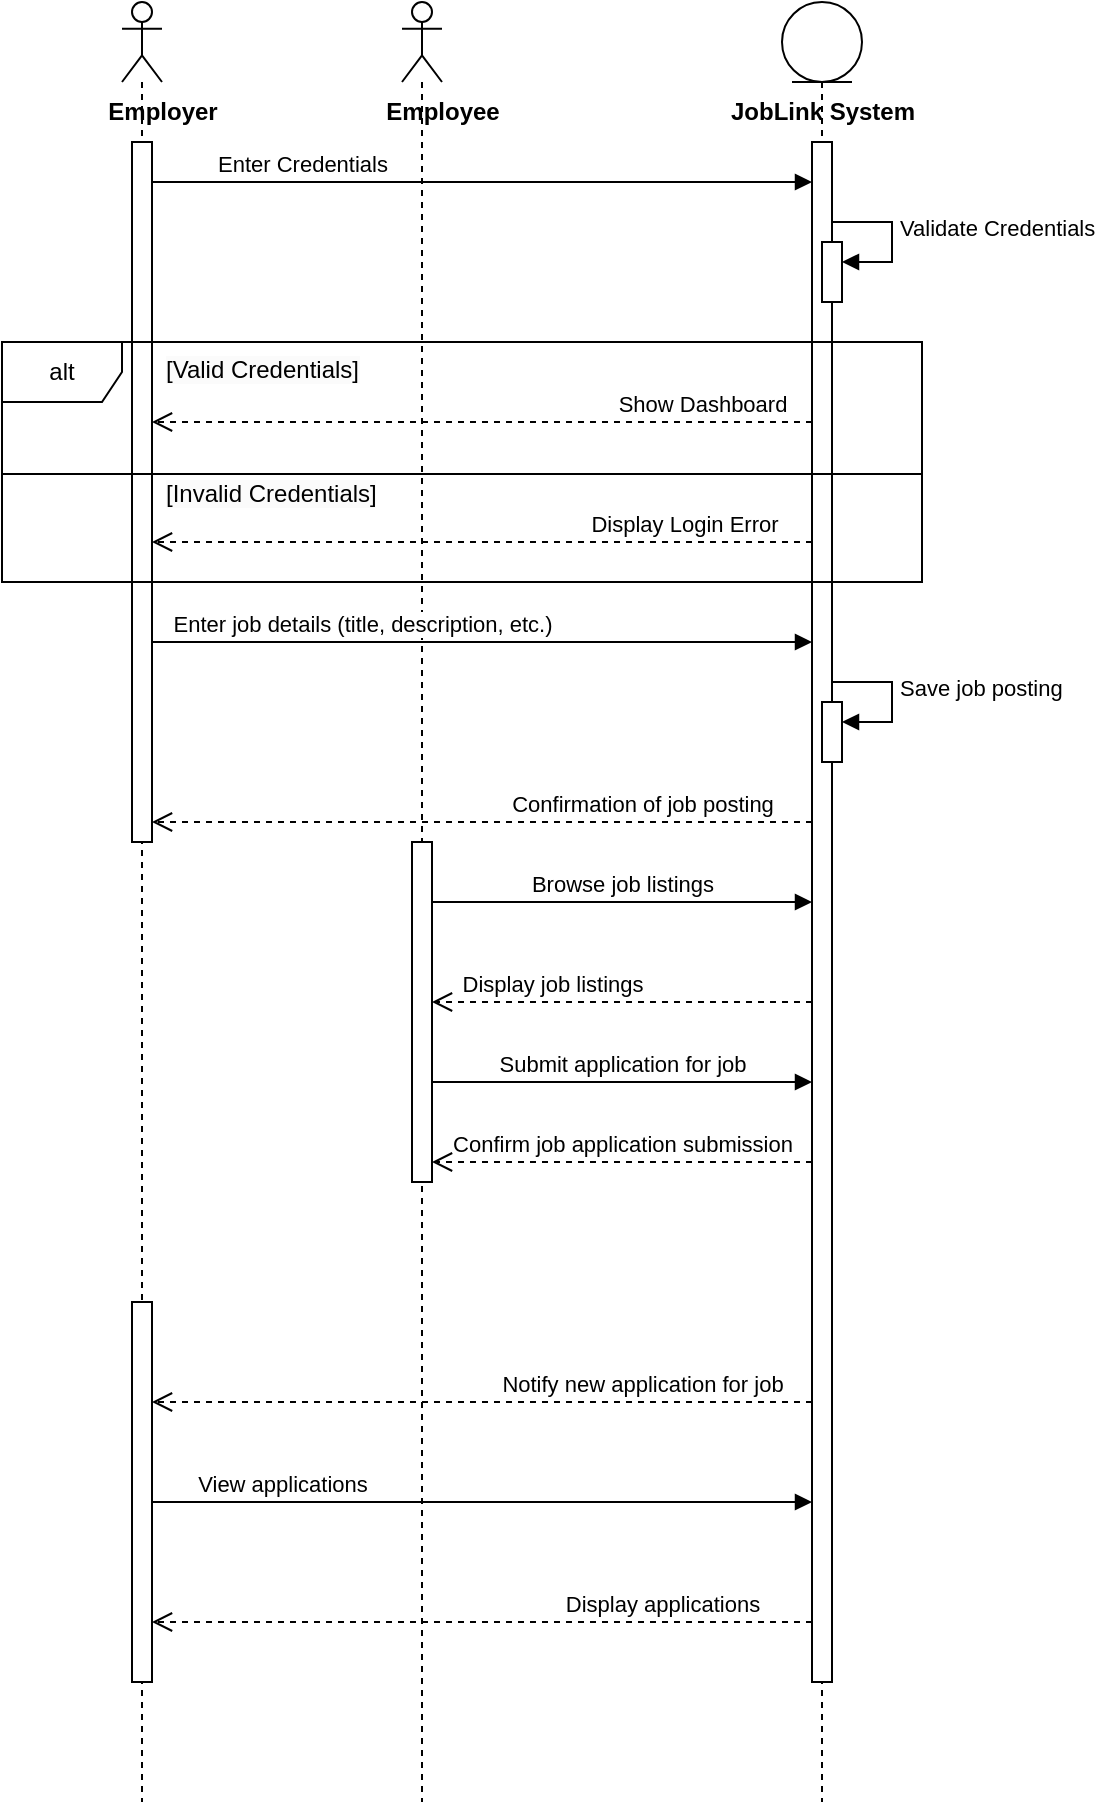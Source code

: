 <mxfile version="24.8.6">
  <diagram name="Page-1" id="NmVQaxJL0Mp2Oc2oiaYt">
    <mxGraphModel grid="1" page="1" gridSize="10" guides="1" tooltips="1" connect="1" arrows="1" fold="1" pageScale="1" pageWidth="850" pageHeight="1100" math="0" shadow="0">
      <root>
        <mxCell id="0" />
        <mxCell id="1" parent="0" />
        <mxCell id="8hy48lgJdGbkzePK42XZ-25" value="" style="shape=umlLifeline;perimeter=lifelinePerimeter;whiteSpace=wrap;html=1;container=1;dropTarget=0;collapsible=0;recursiveResize=0;outlineConnect=0;portConstraint=eastwest;newEdgeStyle={&quot;curved&quot;:0,&quot;rounded&quot;:0};participant=umlActor;size=40;" vertex="1" parent="1">
          <mxGeometry x="240" y="40" width="20" height="900" as="geometry" />
        </mxCell>
        <mxCell id="8hy48lgJdGbkzePK42XZ-37" value="" style="html=1;points=[[0,0,0,0,5],[0,1,0,0,-5],[1,0,0,0,5],[1,1,0,0,-5]];perimeter=orthogonalPerimeter;outlineConnect=0;targetShapes=umlLifeline;portConstraint=eastwest;newEdgeStyle={&quot;curved&quot;:0,&quot;rounded&quot;:0};" vertex="1" parent="8hy48lgJdGbkzePK42XZ-25">
          <mxGeometry x="5" y="420" width="10" height="170" as="geometry" />
        </mxCell>
        <mxCell id="8hy48lgJdGbkzePK42XZ-26" value="" style="shape=umlLifeline;perimeter=lifelinePerimeter;whiteSpace=wrap;html=1;container=1;dropTarget=0;collapsible=0;recursiveResize=0;outlineConnect=0;portConstraint=eastwest;newEdgeStyle={&quot;curved&quot;:0,&quot;rounded&quot;:0};participant=umlActor;size=40;" vertex="1" parent="1">
          <mxGeometry x="100" y="40" width="20" height="900" as="geometry" />
        </mxCell>
        <mxCell id="8hy48lgJdGbkzePK42XZ-34" value="" style="html=1;points=[[0,0,0,0,5],[0,1,0,0,-5],[1,0,0,0,5],[1,1,0,0,-5]];perimeter=orthogonalPerimeter;outlineConnect=0;targetShapes=umlLifeline;portConstraint=eastwest;newEdgeStyle={&quot;curved&quot;:0,&quot;rounded&quot;:0};" vertex="1" parent="8hy48lgJdGbkzePK42XZ-26">
          <mxGeometry x="5" y="70" width="10" height="350" as="geometry" />
        </mxCell>
        <mxCell id="CEzBujqAGL0CPMBoP3cU-22" value="" style="html=1;points=[[0,0,0,0,5],[0,1,0,0,-5],[1,0,0,0,5],[1,1,0,0,-5]];perimeter=orthogonalPerimeter;outlineConnect=0;targetShapes=umlLifeline;portConstraint=eastwest;newEdgeStyle={&quot;curved&quot;:0,&quot;rounded&quot;:0};" vertex="1" parent="8hy48lgJdGbkzePK42XZ-26">
          <mxGeometry x="5" y="650" width="10" height="190" as="geometry" />
        </mxCell>
        <mxCell id="8hy48lgJdGbkzePK42XZ-27" value="" style="shape=umlLifeline;perimeter=lifelinePerimeter;whiteSpace=wrap;html=1;container=1;dropTarget=0;collapsible=0;recursiveResize=0;outlineConnect=0;portConstraint=eastwest;newEdgeStyle={&quot;curved&quot;:0,&quot;rounded&quot;:0};participant=umlEntity;size=40;" vertex="1" parent="1">
          <mxGeometry x="430" y="40" width="40" height="900" as="geometry" />
        </mxCell>
        <mxCell id="8hy48lgJdGbkzePK42XZ-39" value="" style="html=1;points=[[0,0,0,0,5],[0,1,0,0,-5],[1,0,0,0,5],[1,1,0,0,-5]];perimeter=orthogonalPerimeter;outlineConnect=0;targetShapes=umlLifeline;portConstraint=eastwest;newEdgeStyle={&quot;curved&quot;:0,&quot;rounded&quot;:0};" vertex="1" parent="8hy48lgJdGbkzePK42XZ-27">
          <mxGeometry x="15" y="70" width="10" height="770" as="geometry" />
        </mxCell>
        <mxCell id="CEzBujqAGL0CPMBoP3cU-1" value="" style="html=1;points=[[0,0,0,0,5],[0,1,0,0,-5],[1,0,0,0,5],[1,1,0,0,-5]];perimeter=orthogonalPerimeter;outlineConnect=0;targetShapes=umlLifeline;portConstraint=eastwest;newEdgeStyle={&quot;curved&quot;:0,&quot;rounded&quot;:0};" vertex="1" parent="8hy48lgJdGbkzePK42XZ-27">
          <mxGeometry x="20" y="120" width="10" height="30" as="geometry" />
        </mxCell>
        <mxCell id="CEzBujqAGL0CPMBoP3cU-13" value="" style="html=1;points=[[0,0,0,0,5],[0,1,0,0,-5],[1,0,0,0,5],[1,1,0,0,-5]];perimeter=orthogonalPerimeter;outlineConnect=0;targetShapes=umlLifeline;portConstraint=eastwest;newEdgeStyle={&quot;curved&quot;:0,&quot;rounded&quot;:0};" vertex="1" parent="8hy48lgJdGbkzePK42XZ-27">
          <mxGeometry x="20" y="350" width="10" height="30" as="geometry" />
        </mxCell>
        <mxCell id="CEzBujqAGL0CPMBoP3cU-3" value="alt" style="shape=umlFrame;whiteSpace=wrap;html=1;pointerEvents=0;" vertex="1" parent="1">
          <mxGeometry x="40" y="210" width="460" height="120" as="geometry" />
        </mxCell>
        <mxCell id="CEzBujqAGL0CPMBoP3cU-7" value="" style="line;strokeWidth=1;fillColor=none;align=left;verticalAlign=middle;spacingTop=-1;spacingLeft=3;spacingRight=3;rotatable=0;labelPosition=right;points=[];portConstraint=eastwest;strokeColor=inherit;" vertex="1" parent="1">
          <mxGeometry x="40" y="272" width="460" height="8" as="geometry" />
        </mxCell>
        <mxCell id="CEzBujqAGL0CPMBoP3cU-9" value="Show Dashboard" style="html=1;verticalAlign=bottom;endArrow=open;dashed=1;endSize=8;curved=0;rounded=0;" edge="1" parent="1" source="8hy48lgJdGbkzePK42XZ-39" target="8hy48lgJdGbkzePK42XZ-34">
          <mxGeometry x="-0.667" relative="1" as="geometry">
            <mxPoint x="450" y="250" as="sourcePoint" />
            <mxPoint x="120" y="250" as="targetPoint" />
            <Array as="points">
              <mxPoint x="340" y="250" />
              <mxPoint x="230" y="250" />
            </Array>
            <mxPoint as="offset" />
          </mxGeometry>
        </mxCell>
        <mxCell id="CEzBujqAGL0CPMBoP3cU-10" value="&lt;span style=&quot;color: rgb(0, 0, 0); font-family: Helvetica; font-size: 12px; font-style: normal; font-variant-ligatures: normal; font-variant-caps: normal; font-weight: 400; letter-spacing: normal; orphans: 2; text-align: center; text-indent: 0px; text-transform: none; widows: 2; word-spacing: 0px; -webkit-text-stroke-width: 0px; white-space: nowrap; background-color: rgb(251, 251, 251); text-decoration-thickness: initial; text-decoration-style: initial; text-decoration-color: initial; display: inline !important; float: none;&quot;&gt;[Invalid Credentials]&lt;/span&gt;" style="text;whiteSpace=wrap;html=1;" vertex="1" parent="1">
          <mxGeometry x="120" y="272" width="130" height="20" as="geometry" />
        </mxCell>
        <mxCell id="CEzBujqAGL0CPMBoP3cU-11" value="Display Login Error" style="html=1;verticalAlign=bottom;endArrow=open;dashed=1;endSize=8;curved=0;rounded=0;" edge="1" parent="1" source="8hy48lgJdGbkzePK42XZ-39" target="8hy48lgJdGbkzePK42XZ-34">
          <mxGeometry x="-0.609" relative="1" as="geometry">
            <mxPoint x="452.5" y="310" as="sourcePoint" />
            <mxPoint x="120" y="310.0" as="targetPoint" />
            <mxPoint as="offset" />
            <Array as="points">
              <mxPoint x="287.5" y="310" />
              <mxPoint x="247.5" y="310" />
              <mxPoint x="207.5" y="310" />
            </Array>
          </mxGeometry>
        </mxCell>
        <mxCell id="CEzBujqAGL0CPMBoP3cU-15" value="Confirmation of job posting" style="html=1;verticalAlign=bottom;endArrow=open;dashed=1;endSize=8;curved=0;rounded=0;" edge="1" parent="1" source="8hy48lgJdGbkzePK42XZ-39" target="8hy48lgJdGbkzePK42XZ-34">
          <mxGeometry x="-0.485" relative="1" as="geometry">
            <mxPoint x="370" y="450" as="sourcePoint" />
            <mxPoint x="140" y="480" as="targetPoint" />
            <mxPoint as="offset" />
            <Array as="points">
              <mxPoint x="310" y="450" />
              <mxPoint x="257.5" y="450" />
            </Array>
          </mxGeometry>
        </mxCell>
        <mxCell id="CEzBujqAGL0CPMBoP3cU-17" value="Display job listings" style="html=1;verticalAlign=bottom;endArrow=open;dashed=1;endSize=8;curved=0;rounded=0;" edge="1" parent="1" source="8hy48lgJdGbkzePK42XZ-39" target="8hy48lgJdGbkzePK42XZ-37">
          <mxGeometry x="0.37" relative="1" as="geometry">
            <mxPoint x="440" y="540" as="sourcePoint" />
            <mxPoint x="270" y="540" as="targetPoint" />
            <mxPoint as="offset" />
            <Array as="points">
              <mxPoint x="412.5" y="540" />
              <mxPoint x="370" y="540" />
              <mxPoint x="340" y="540" />
            </Array>
          </mxGeometry>
        </mxCell>
        <mxCell id="CEzBujqAGL0CPMBoP3cU-18" value="Confirm job application submission" style="html=1;verticalAlign=bottom;endArrow=open;dashed=1;endSize=8;curved=0;rounded=0;" edge="1" parent="1" source="8hy48lgJdGbkzePK42XZ-39" target="8hy48lgJdGbkzePK42XZ-37">
          <mxGeometry relative="1" as="geometry">
            <mxPoint x="440" y="620" as="sourcePoint" />
            <mxPoint x="270" y="620" as="targetPoint" />
            <mxPoint as="offset" />
            <Array as="points">
              <mxPoint x="405" y="620" />
            </Array>
          </mxGeometry>
        </mxCell>
        <mxCell id="CEzBujqAGL0CPMBoP3cU-23" value="Notify new application for job" style="html=1;verticalAlign=bottom;endArrow=open;dashed=1;endSize=8;curved=0;rounded=0;" edge="1" parent="1" source="8hy48lgJdGbkzePK42XZ-39" target="CEzBujqAGL0CPMBoP3cU-22">
          <mxGeometry x="-0.485" relative="1" as="geometry">
            <mxPoint x="250" y="730" as="sourcePoint" />
            <mxPoint x="170" y="730" as="targetPoint" />
            <Array as="points">
              <mxPoint x="280" y="740" />
            </Array>
            <mxPoint as="offset" />
          </mxGeometry>
        </mxCell>
        <mxCell id="CEzBujqAGL0CPMBoP3cU-24" value="Browse job listings" style="html=1;verticalAlign=bottom;endArrow=block;curved=0;rounded=0;" edge="1" parent="1" source="8hy48lgJdGbkzePK42XZ-37" target="8hy48lgJdGbkzePK42XZ-39">
          <mxGeometry width="80" relative="1" as="geometry">
            <mxPoint x="260" y="490" as="sourcePoint" />
            <mxPoint x="450" y="490" as="targetPoint" />
            <mxPoint as="offset" />
            <Array as="points">
              <mxPoint x="350" y="490" />
            </Array>
          </mxGeometry>
        </mxCell>
        <mxCell id="CEzBujqAGL0CPMBoP3cU-25" value="View applications" style="html=1;verticalAlign=bottom;endArrow=block;curved=0;rounded=0;" edge="1" parent="1" source="CEzBujqAGL0CPMBoP3cU-22" target="8hy48lgJdGbkzePK42XZ-39">
          <mxGeometry x="-0.606" width="80" relative="1" as="geometry">
            <mxPoint x="180" y="830" as="sourcePoint" />
            <mxPoint x="260" y="830" as="targetPoint" />
            <Array as="points">
              <mxPoint x="280" y="790" />
            </Array>
            <mxPoint as="offset" />
          </mxGeometry>
        </mxCell>
        <mxCell id="CEzBujqAGL0CPMBoP3cU-26" value="Submit application for job" style="html=1;verticalAlign=bottom;endArrow=block;curved=0;rounded=0;" edge="1" parent="1" source="8hy48lgJdGbkzePK42XZ-37" target="8hy48lgJdGbkzePK42XZ-39">
          <mxGeometry width="80" relative="1" as="geometry">
            <mxPoint x="300" y="580" as="sourcePoint" />
            <mxPoint x="380" y="580" as="targetPoint" />
            <Array as="points">
              <mxPoint x="350" y="580" />
            </Array>
          </mxGeometry>
        </mxCell>
        <mxCell id="CEzBujqAGL0CPMBoP3cU-27" value="Enter Credentials" style="html=1;verticalAlign=bottom;endArrow=block;curved=0;rounded=0;" edge="1" parent="1" source="8hy48lgJdGbkzePK42XZ-34" target="8hy48lgJdGbkzePK42XZ-39">
          <mxGeometry x="-0.545" width="80" relative="1" as="geometry">
            <mxPoint x="145" y="130" as="sourcePoint" />
            <mxPoint x="225" y="130" as="targetPoint" />
            <Array as="points">
              <mxPoint x="270" y="130" />
            </Array>
            <mxPoint as="offset" />
          </mxGeometry>
        </mxCell>
        <mxCell id="CEzBujqAGL0CPMBoP3cU-28" value="Enter job details (title, description, etc.)" style="html=1;verticalAlign=bottom;endArrow=block;curved=0;rounded=0;" edge="1" parent="1" source="8hy48lgJdGbkzePK42XZ-34" target="8hy48lgJdGbkzePK42XZ-39">
          <mxGeometry x="-0.364" width="80" relative="1" as="geometry">
            <mxPoint x="220" y="350" as="sourcePoint" />
            <mxPoint x="300" y="350" as="targetPoint" />
            <Array as="points">
              <mxPoint x="280" y="360" />
            </Array>
            <mxPoint as="offset" />
          </mxGeometry>
        </mxCell>
        <mxCell id="CEzBujqAGL0CPMBoP3cU-29" value="Display applications" style="html=1;verticalAlign=bottom;endArrow=open;dashed=1;endSize=8;curved=0;rounded=0;" edge="1" parent="1" source="8hy48lgJdGbkzePK42XZ-39" target="CEzBujqAGL0CPMBoP3cU-22">
          <mxGeometry x="-0.545" relative="1" as="geometry">
            <mxPoint x="350" y="940" as="sourcePoint" />
            <mxPoint x="270" y="940" as="targetPoint" />
            <Array as="points">
              <mxPoint x="300" y="850" />
            </Array>
            <mxPoint as="offset" />
          </mxGeometry>
        </mxCell>
        <mxCell id="CEzBujqAGL0CPMBoP3cU-2" value="Validate Credentials" style="html=1;align=left;spacingLeft=2;endArrow=block;rounded=0;edgeStyle=orthogonalEdgeStyle;curved=0;rounded=0;" edge="1" parent="1">
          <mxGeometry relative="1" as="geometry">
            <mxPoint x="455" y="140" as="sourcePoint" />
            <Array as="points">
              <mxPoint x="455" y="150" />
              <mxPoint x="485" y="150" />
              <mxPoint x="485" y="170" />
            </Array>
            <mxPoint x="460" y="170" as="targetPoint" />
          </mxGeometry>
        </mxCell>
        <mxCell id="CEzBujqAGL0CPMBoP3cU-32" value="&lt;b&gt;Employer&lt;/b&gt;" style="text;html=1;align=center;verticalAlign=middle;resizable=0;points=[];autosize=1;strokeColor=none;fillColor=none;" vertex="1" parent="1">
          <mxGeometry x="80" y="80" width="80" height="30" as="geometry" />
        </mxCell>
        <mxCell id="CEzBujqAGL0CPMBoP3cU-33" value="&lt;b&gt;Employee&lt;/b&gt;" style="text;html=1;align=center;verticalAlign=middle;resizable=0;points=[];autosize=1;strokeColor=none;fillColor=none;" vertex="1" parent="1">
          <mxGeometry x="220" y="80" width="80" height="30" as="geometry" />
        </mxCell>
        <mxCell id="CEzBujqAGL0CPMBoP3cU-34" value="&lt;b&gt;JobLink System&lt;/b&gt;" style="text;html=1;align=center;verticalAlign=middle;resizable=0;points=[];autosize=1;strokeColor=none;fillColor=none;" vertex="1" parent="1">
          <mxGeometry x="390" y="80" width="120" height="30" as="geometry" />
        </mxCell>
        <mxCell id="CEzBujqAGL0CPMBoP3cU-14" value="Save job posting" style="html=1;align=left;spacingLeft=2;endArrow=block;rounded=0;edgeStyle=orthogonalEdgeStyle;curved=0;rounded=0;" edge="1" parent="1">
          <mxGeometry x="0.012" relative="1" as="geometry">
            <mxPoint x="455" y="370" as="sourcePoint" />
            <Array as="points">
              <mxPoint x="455" y="380" />
              <mxPoint x="485" y="380" />
              <mxPoint x="485" y="400" />
            </Array>
            <mxPoint as="offset" />
            <mxPoint x="460" y="400" as="targetPoint" />
          </mxGeometry>
        </mxCell>
        <mxCell id="9tz7wSwM7CxPOyYBRh2o-2" value="&lt;span style=&quot;color: rgb(0, 0, 0); font-family: Helvetica; font-size: 12px; font-style: normal; font-variant-ligatures: normal; font-variant-caps: normal; font-weight: 400; letter-spacing: normal; orphans: 2; text-align: center; text-indent: 0px; text-transform: none; widows: 2; word-spacing: 0px; -webkit-text-stroke-width: 0px; white-space: nowrap; background-color: rgb(251, 251, 251); text-decoration-thickness: initial; text-decoration-style: initial; text-decoration-color: initial; display: inline !important; float: none;&quot;&gt;[Valid Credentials]&lt;/span&gt;" style="text;whiteSpace=wrap;html=1;" vertex="1" parent="1">
          <mxGeometry x="120" y="210" width="100" height="20" as="geometry" />
        </mxCell>
      </root>
    </mxGraphModel>
  </diagram>
</mxfile>
